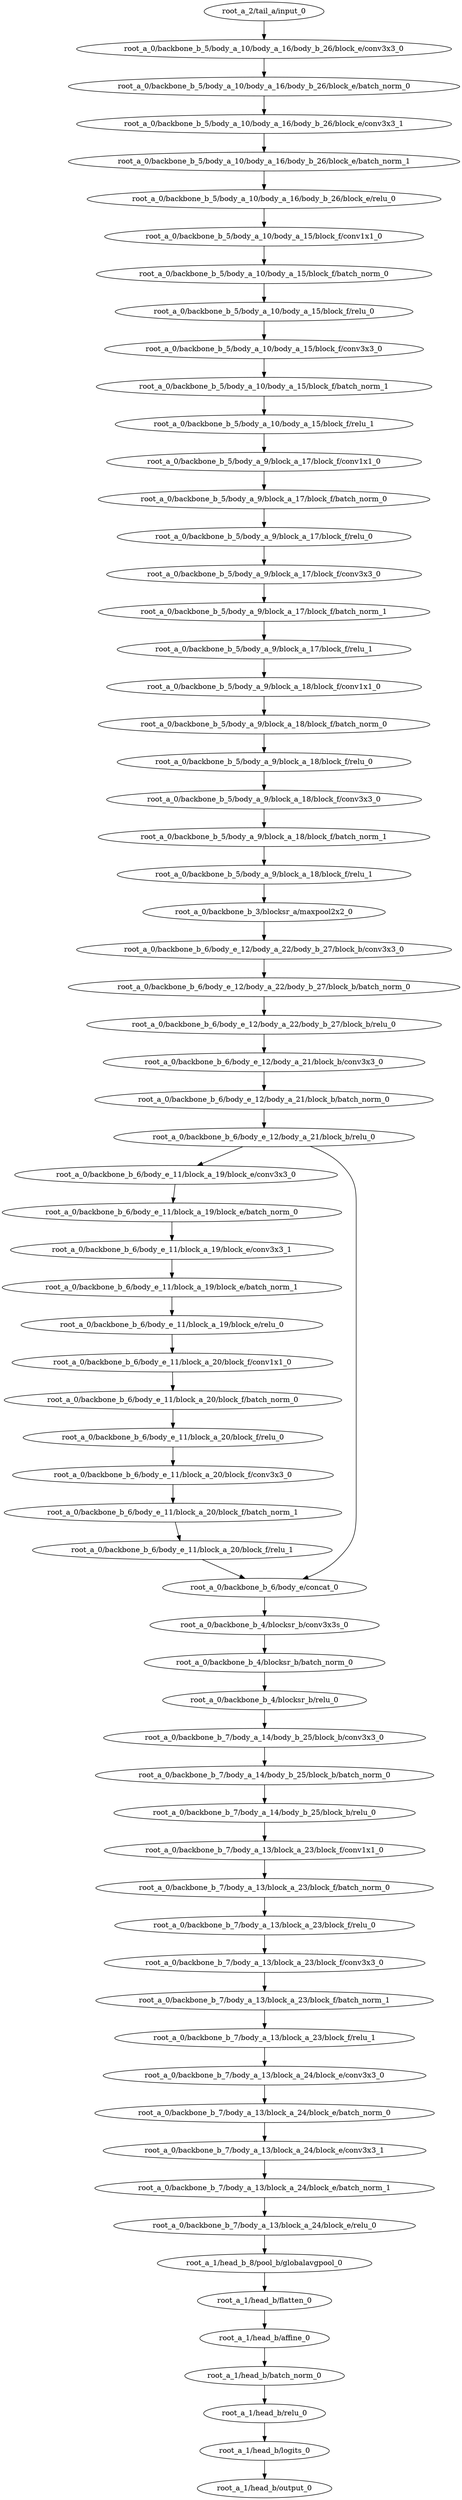 digraph root_a {
	"root_a_2/tail_a/input_0"
	"root_a_0/backbone_b_5/body_a_10/body_a_16/body_b_26/block_e/conv3x3_0"
	"root_a_0/backbone_b_5/body_a_10/body_a_16/body_b_26/block_e/batch_norm_0"
	"root_a_0/backbone_b_5/body_a_10/body_a_16/body_b_26/block_e/conv3x3_1"
	"root_a_0/backbone_b_5/body_a_10/body_a_16/body_b_26/block_e/batch_norm_1"
	"root_a_0/backbone_b_5/body_a_10/body_a_16/body_b_26/block_e/relu_0"
	"root_a_0/backbone_b_5/body_a_10/body_a_15/block_f/conv1x1_0"
	"root_a_0/backbone_b_5/body_a_10/body_a_15/block_f/batch_norm_0"
	"root_a_0/backbone_b_5/body_a_10/body_a_15/block_f/relu_0"
	"root_a_0/backbone_b_5/body_a_10/body_a_15/block_f/conv3x3_0"
	"root_a_0/backbone_b_5/body_a_10/body_a_15/block_f/batch_norm_1"
	"root_a_0/backbone_b_5/body_a_10/body_a_15/block_f/relu_1"
	"root_a_0/backbone_b_5/body_a_9/block_a_17/block_f/conv1x1_0"
	"root_a_0/backbone_b_5/body_a_9/block_a_17/block_f/batch_norm_0"
	"root_a_0/backbone_b_5/body_a_9/block_a_17/block_f/relu_0"
	"root_a_0/backbone_b_5/body_a_9/block_a_17/block_f/conv3x3_0"
	"root_a_0/backbone_b_5/body_a_9/block_a_17/block_f/batch_norm_1"
	"root_a_0/backbone_b_5/body_a_9/block_a_17/block_f/relu_1"
	"root_a_0/backbone_b_5/body_a_9/block_a_18/block_f/conv1x1_0"
	"root_a_0/backbone_b_5/body_a_9/block_a_18/block_f/batch_norm_0"
	"root_a_0/backbone_b_5/body_a_9/block_a_18/block_f/relu_0"
	"root_a_0/backbone_b_5/body_a_9/block_a_18/block_f/conv3x3_0"
	"root_a_0/backbone_b_5/body_a_9/block_a_18/block_f/batch_norm_1"
	"root_a_0/backbone_b_5/body_a_9/block_a_18/block_f/relu_1"
	"root_a_0/backbone_b_3/blocksr_a/maxpool2x2_0"
	"root_a_0/backbone_b_6/body_e_12/body_a_22/body_b_27/block_b/conv3x3_0"
	"root_a_0/backbone_b_6/body_e_12/body_a_22/body_b_27/block_b/batch_norm_0"
	"root_a_0/backbone_b_6/body_e_12/body_a_22/body_b_27/block_b/relu_0"
	"root_a_0/backbone_b_6/body_e_12/body_a_21/block_b/conv3x3_0"
	"root_a_0/backbone_b_6/body_e_12/body_a_21/block_b/batch_norm_0"
	"root_a_0/backbone_b_6/body_e_12/body_a_21/block_b/relu_0"
	"root_a_0/backbone_b_6/body_e_11/block_a_19/block_e/conv3x3_0"
	"root_a_0/backbone_b_6/body_e_11/block_a_19/block_e/batch_norm_0"
	"root_a_0/backbone_b_6/body_e_11/block_a_19/block_e/conv3x3_1"
	"root_a_0/backbone_b_6/body_e_11/block_a_19/block_e/batch_norm_1"
	"root_a_0/backbone_b_6/body_e_11/block_a_19/block_e/relu_0"
	"root_a_0/backbone_b_6/body_e_11/block_a_20/block_f/conv1x1_0"
	"root_a_0/backbone_b_6/body_e_11/block_a_20/block_f/batch_norm_0"
	"root_a_0/backbone_b_6/body_e_11/block_a_20/block_f/relu_0"
	"root_a_0/backbone_b_6/body_e_11/block_a_20/block_f/conv3x3_0"
	"root_a_0/backbone_b_6/body_e_11/block_a_20/block_f/batch_norm_1"
	"root_a_0/backbone_b_6/body_e_11/block_a_20/block_f/relu_1"
	"root_a_0/backbone_b_6/body_e/concat_0"
	"root_a_0/backbone_b_4/blocksr_b/conv3x3s_0"
	"root_a_0/backbone_b_4/blocksr_b/batch_norm_0"
	"root_a_0/backbone_b_4/blocksr_b/relu_0"
	"root_a_0/backbone_b_7/body_a_14/body_b_25/block_b/conv3x3_0"
	"root_a_0/backbone_b_7/body_a_14/body_b_25/block_b/batch_norm_0"
	"root_a_0/backbone_b_7/body_a_14/body_b_25/block_b/relu_0"
	"root_a_0/backbone_b_7/body_a_13/block_a_23/block_f/conv1x1_0"
	"root_a_0/backbone_b_7/body_a_13/block_a_23/block_f/batch_norm_0"
	"root_a_0/backbone_b_7/body_a_13/block_a_23/block_f/relu_0"
	"root_a_0/backbone_b_7/body_a_13/block_a_23/block_f/conv3x3_0"
	"root_a_0/backbone_b_7/body_a_13/block_a_23/block_f/batch_norm_1"
	"root_a_0/backbone_b_7/body_a_13/block_a_23/block_f/relu_1"
	"root_a_0/backbone_b_7/body_a_13/block_a_24/block_e/conv3x3_0"
	"root_a_0/backbone_b_7/body_a_13/block_a_24/block_e/batch_norm_0"
	"root_a_0/backbone_b_7/body_a_13/block_a_24/block_e/conv3x3_1"
	"root_a_0/backbone_b_7/body_a_13/block_a_24/block_e/batch_norm_1"
	"root_a_0/backbone_b_7/body_a_13/block_a_24/block_e/relu_0"
	"root_a_1/head_b_8/pool_b/globalavgpool_0"
	"root_a_1/head_b/flatten_0"
	"root_a_1/head_b/affine_0"
	"root_a_1/head_b/batch_norm_0"
	"root_a_1/head_b/relu_0"
	"root_a_1/head_b/logits_0"
	"root_a_1/head_b/output_0"

	"root_a_2/tail_a/input_0" -> "root_a_0/backbone_b_5/body_a_10/body_a_16/body_b_26/block_e/conv3x3_0"
	"root_a_0/backbone_b_5/body_a_10/body_a_16/body_b_26/block_e/conv3x3_0" -> "root_a_0/backbone_b_5/body_a_10/body_a_16/body_b_26/block_e/batch_norm_0"
	"root_a_0/backbone_b_5/body_a_10/body_a_16/body_b_26/block_e/batch_norm_0" -> "root_a_0/backbone_b_5/body_a_10/body_a_16/body_b_26/block_e/conv3x3_1"
	"root_a_0/backbone_b_5/body_a_10/body_a_16/body_b_26/block_e/conv3x3_1" -> "root_a_0/backbone_b_5/body_a_10/body_a_16/body_b_26/block_e/batch_norm_1"
	"root_a_0/backbone_b_5/body_a_10/body_a_16/body_b_26/block_e/batch_norm_1" -> "root_a_0/backbone_b_5/body_a_10/body_a_16/body_b_26/block_e/relu_0"
	"root_a_0/backbone_b_5/body_a_10/body_a_16/body_b_26/block_e/relu_0" -> "root_a_0/backbone_b_5/body_a_10/body_a_15/block_f/conv1x1_0"
	"root_a_0/backbone_b_5/body_a_10/body_a_15/block_f/conv1x1_0" -> "root_a_0/backbone_b_5/body_a_10/body_a_15/block_f/batch_norm_0"
	"root_a_0/backbone_b_5/body_a_10/body_a_15/block_f/batch_norm_0" -> "root_a_0/backbone_b_5/body_a_10/body_a_15/block_f/relu_0"
	"root_a_0/backbone_b_5/body_a_10/body_a_15/block_f/relu_0" -> "root_a_0/backbone_b_5/body_a_10/body_a_15/block_f/conv3x3_0"
	"root_a_0/backbone_b_5/body_a_10/body_a_15/block_f/conv3x3_0" -> "root_a_0/backbone_b_5/body_a_10/body_a_15/block_f/batch_norm_1"
	"root_a_0/backbone_b_5/body_a_10/body_a_15/block_f/batch_norm_1" -> "root_a_0/backbone_b_5/body_a_10/body_a_15/block_f/relu_1"
	"root_a_0/backbone_b_5/body_a_10/body_a_15/block_f/relu_1" -> "root_a_0/backbone_b_5/body_a_9/block_a_17/block_f/conv1x1_0"
	"root_a_0/backbone_b_5/body_a_9/block_a_17/block_f/conv1x1_0" -> "root_a_0/backbone_b_5/body_a_9/block_a_17/block_f/batch_norm_0"
	"root_a_0/backbone_b_5/body_a_9/block_a_17/block_f/batch_norm_0" -> "root_a_0/backbone_b_5/body_a_9/block_a_17/block_f/relu_0"
	"root_a_0/backbone_b_5/body_a_9/block_a_17/block_f/relu_0" -> "root_a_0/backbone_b_5/body_a_9/block_a_17/block_f/conv3x3_0"
	"root_a_0/backbone_b_5/body_a_9/block_a_17/block_f/conv3x3_0" -> "root_a_0/backbone_b_5/body_a_9/block_a_17/block_f/batch_norm_1"
	"root_a_0/backbone_b_5/body_a_9/block_a_17/block_f/batch_norm_1" -> "root_a_0/backbone_b_5/body_a_9/block_a_17/block_f/relu_1"
	"root_a_0/backbone_b_5/body_a_9/block_a_17/block_f/relu_1" -> "root_a_0/backbone_b_5/body_a_9/block_a_18/block_f/conv1x1_0"
	"root_a_0/backbone_b_5/body_a_9/block_a_18/block_f/conv1x1_0" -> "root_a_0/backbone_b_5/body_a_9/block_a_18/block_f/batch_norm_0"
	"root_a_0/backbone_b_5/body_a_9/block_a_18/block_f/batch_norm_0" -> "root_a_0/backbone_b_5/body_a_9/block_a_18/block_f/relu_0"
	"root_a_0/backbone_b_5/body_a_9/block_a_18/block_f/relu_0" -> "root_a_0/backbone_b_5/body_a_9/block_a_18/block_f/conv3x3_0"
	"root_a_0/backbone_b_5/body_a_9/block_a_18/block_f/conv3x3_0" -> "root_a_0/backbone_b_5/body_a_9/block_a_18/block_f/batch_norm_1"
	"root_a_0/backbone_b_5/body_a_9/block_a_18/block_f/batch_norm_1" -> "root_a_0/backbone_b_5/body_a_9/block_a_18/block_f/relu_1"
	"root_a_0/backbone_b_5/body_a_9/block_a_18/block_f/relu_1" -> "root_a_0/backbone_b_3/blocksr_a/maxpool2x2_0"
	"root_a_0/backbone_b_3/blocksr_a/maxpool2x2_0" -> "root_a_0/backbone_b_6/body_e_12/body_a_22/body_b_27/block_b/conv3x3_0"
	"root_a_0/backbone_b_6/body_e_12/body_a_22/body_b_27/block_b/conv3x3_0" -> "root_a_0/backbone_b_6/body_e_12/body_a_22/body_b_27/block_b/batch_norm_0"
	"root_a_0/backbone_b_6/body_e_12/body_a_22/body_b_27/block_b/batch_norm_0" -> "root_a_0/backbone_b_6/body_e_12/body_a_22/body_b_27/block_b/relu_0"
	"root_a_0/backbone_b_6/body_e_12/body_a_22/body_b_27/block_b/relu_0" -> "root_a_0/backbone_b_6/body_e_12/body_a_21/block_b/conv3x3_0"
	"root_a_0/backbone_b_6/body_e_12/body_a_21/block_b/conv3x3_0" -> "root_a_0/backbone_b_6/body_e_12/body_a_21/block_b/batch_norm_0"
	"root_a_0/backbone_b_6/body_e_12/body_a_21/block_b/batch_norm_0" -> "root_a_0/backbone_b_6/body_e_12/body_a_21/block_b/relu_0"
	"root_a_0/backbone_b_6/body_e_12/body_a_21/block_b/relu_0" -> "root_a_0/backbone_b_6/body_e_11/block_a_19/block_e/conv3x3_0"
	"root_a_0/backbone_b_6/body_e_11/block_a_19/block_e/conv3x3_0" -> "root_a_0/backbone_b_6/body_e_11/block_a_19/block_e/batch_norm_0"
	"root_a_0/backbone_b_6/body_e_11/block_a_19/block_e/batch_norm_0" -> "root_a_0/backbone_b_6/body_e_11/block_a_19/block_e/conv3x3_1"
	"root_a_0/backbone_b_6/body_e_11/block_a_19/block_e/conv3x3_1" -> "root_a_0/backbone_b_6/body_e_11/block_a_19/block_e/batch_norm_1"
	"root_a_0/backbone_b_6/body_e_11/block_a_19/block_e/batch_norm_1" -> "root_a_0/backbone_b_6/body_e_11/block_a_19/block_e/relu_0"
	"root_a_0/backbone_b_6/body_e_11/block_a_19/block_e/relu_0" -> "root_a_0/backbone_b_6/body_e_11/block_a_20/block_f/conv1x1_0"
	"root_a_0/backbone_b_6/body_e_11/block_a_20/block_f/conv1x1_0" -> "root_a_0/backbone_b_6/body_e_11/block_a_20/block_f/batch_norm_0"
	"root_a_0/backbone_b_6/body_e_11/block_a_20/block_f/batch_norm_0" -> "root_a_0/backbone_b_6/body_e_11/block_a_20/block_f/relu_0"
	"root_a_0/backbone_b_6/body_e_11/block_a_20/block_f/relu_0" -> "root_a_0/backbone_b_6/body_e_11/block_a_20/block_f/conv3x3_0"
	"root_a_0/backbone_b_6/body_e_11/block_a_20/block_f/conv3x3_0" -> "root_a_0/backbone_b_6/body_e_11/block_a_20/block_f/batch_norm_1"
	"root_a_0/backbone_b_6/body_e_11/block_a_20/block_f/batch_norm_1" -> "root_a_0/backbone_b_6/body_e_11/block_a_20/block_f/relu_1"
	"root_a_0/backbone_b_6/body_e_11/block_a_20/block_f/relu_1" -> "root_a_0/backbone_b_6/body_e/concat_0"
	"root_a_0/backbone_b_6/body_e_12/body_a_21/block_b/relu_0" -> "root_a_0/backbone_b_6/body_e/concat_0"
	"root_a_0/backbone_b_6/body_e/concat_0" -> "root_a_0/backbone_b_4/blocksr_b/conv3x3s_0"
	"root_a_0/backbone_b_4/blocksr_b/conv3x3s_0" -> "root_a_0/backbone_b_4/blocksr_b/batch_norm_0"
	"root_a_0/backbone_b_4/blocksr_b/batch_norm_0" -> "root_a_0/backbone_b_4/blocksr_b/relu_0"
	"root_a_0/backbone_b_4/blocksr_b/relu_0" -> "root_a_0/backbone_b_7/body_a_14/body_b_25/block_b/conv3x3_0"
	"root_a_0/backbone_b_7/body_a_14/body_b_25/block_b/conv3x3_0" -> "root_a_0/backbone_b_7/body_a_14/body_b_25/block_b/batch_norm_0"
	"root_a_0/backbone_b_7/body_a_14/body_b_25/block_b/batch_norm_0" -> "root_a_0/backbone_b_7/body_a_14/body_b_25/block_b/relu_0"
	"root_a_0/backbone_b_7/body_a_14/body_b_25/block_b/relu_0" -> "root_a_0/backbone_b_7/body_a_13/block_a_23/block_f/conv1x1_0"
	"root_a_0/backbone_b_7/body_a_13/block_a_23/block_f/conv1x1_0" -> "root_a_0/backbone_b_7/body_a_13/block_a_23/block_f/batch_norm_0"
	"root_a_0/backbone_b_7/body_a_13/block_a_23/block_f/batch_norm_0" -> "root_a_0/backbone_b_7/body_a_13/block_a_23/block_f/relu_0"
	"root_a_0/backbone_b_7/body_a_13/block_a_23/block_f/relu_0" -> "root_a_0/backbone_b_7/body_a_13/block_a_23/block_f/conv3x3_0"
	"root_a_0/backbone_b_7/body_a_13/block_a_23/block_f/conv3x3_0" -> "root_a_0/backbone_b_7/body_a_13/block_a_23/block_f/batch_norm_1"
	"root_a_0/backbone_b_7/body_a_13/block_a_23/block_f/batch_norm_1" -> "root_a_0/backbone_b_7/body_a_13/block_a_23/block_f/relu_1"
	"root_a_0/backbone_b_7/body_a_13/block_a_23/block_f/relu_1" -> "root_a_0/backbone_b_7/body_a_13/block_a_24/block_e/conv3x3_0"
	"root_a_0/backbone_b_7/body_a_13/block_a_24/block_e/conv3x3_0" -> "root_a_0/backbone_b_7/body_a_13/block_a_24/block_e/batch_norm_0"
	"root_a_0/backbone_b_7/body_a_13/block_a_24/block_e/batch_norm_0" -> "root_a_0/backbone_b_7/body_a_13/block_a_24/block_e/conv3x3_1"
	"root_a_0/backbone_b_7/body_a_13/block_a_24/block_e/conv3x3_1" -> "root_a_0/backbone_b_7/body_a_13/block_a_24/block_e/batch_norm_1"
	"root_a_0/backbone_b_7/body_a_13/block_a_24/block_e/batch_norm_1" -> "root_a_0/backbone_b_7/body_a_13/block_a_24/block_e/relu_0"
	"root_a_0/backbone_b_7/body_a_13/block_a_24/block_e/relu_0" -> "root_a_1/head_b_8/pool_b/globalavgpool_0"
	"root_a_1/head_b_8/pool_b/globalavgpool_0" -> "root_a_1/head_b/flatten_0"
	"root_a_1/head_b/flatten_0" -> "root_a_1/head_b/affine_0"
	"root_a_1/head_b/affine_0" -> "root_a_1/head_b/batch_norm_0"
	"root_a_1/head_b/batch_norm_0" -> "root_a_1/head_b/relu_0"
	"root_a_1/head_b/relu_0" -> "root_a_1/head_b/logits_0"
	"root_a_1/head_b/logits_0" -> "root_a_1/head_b/output_0"

}